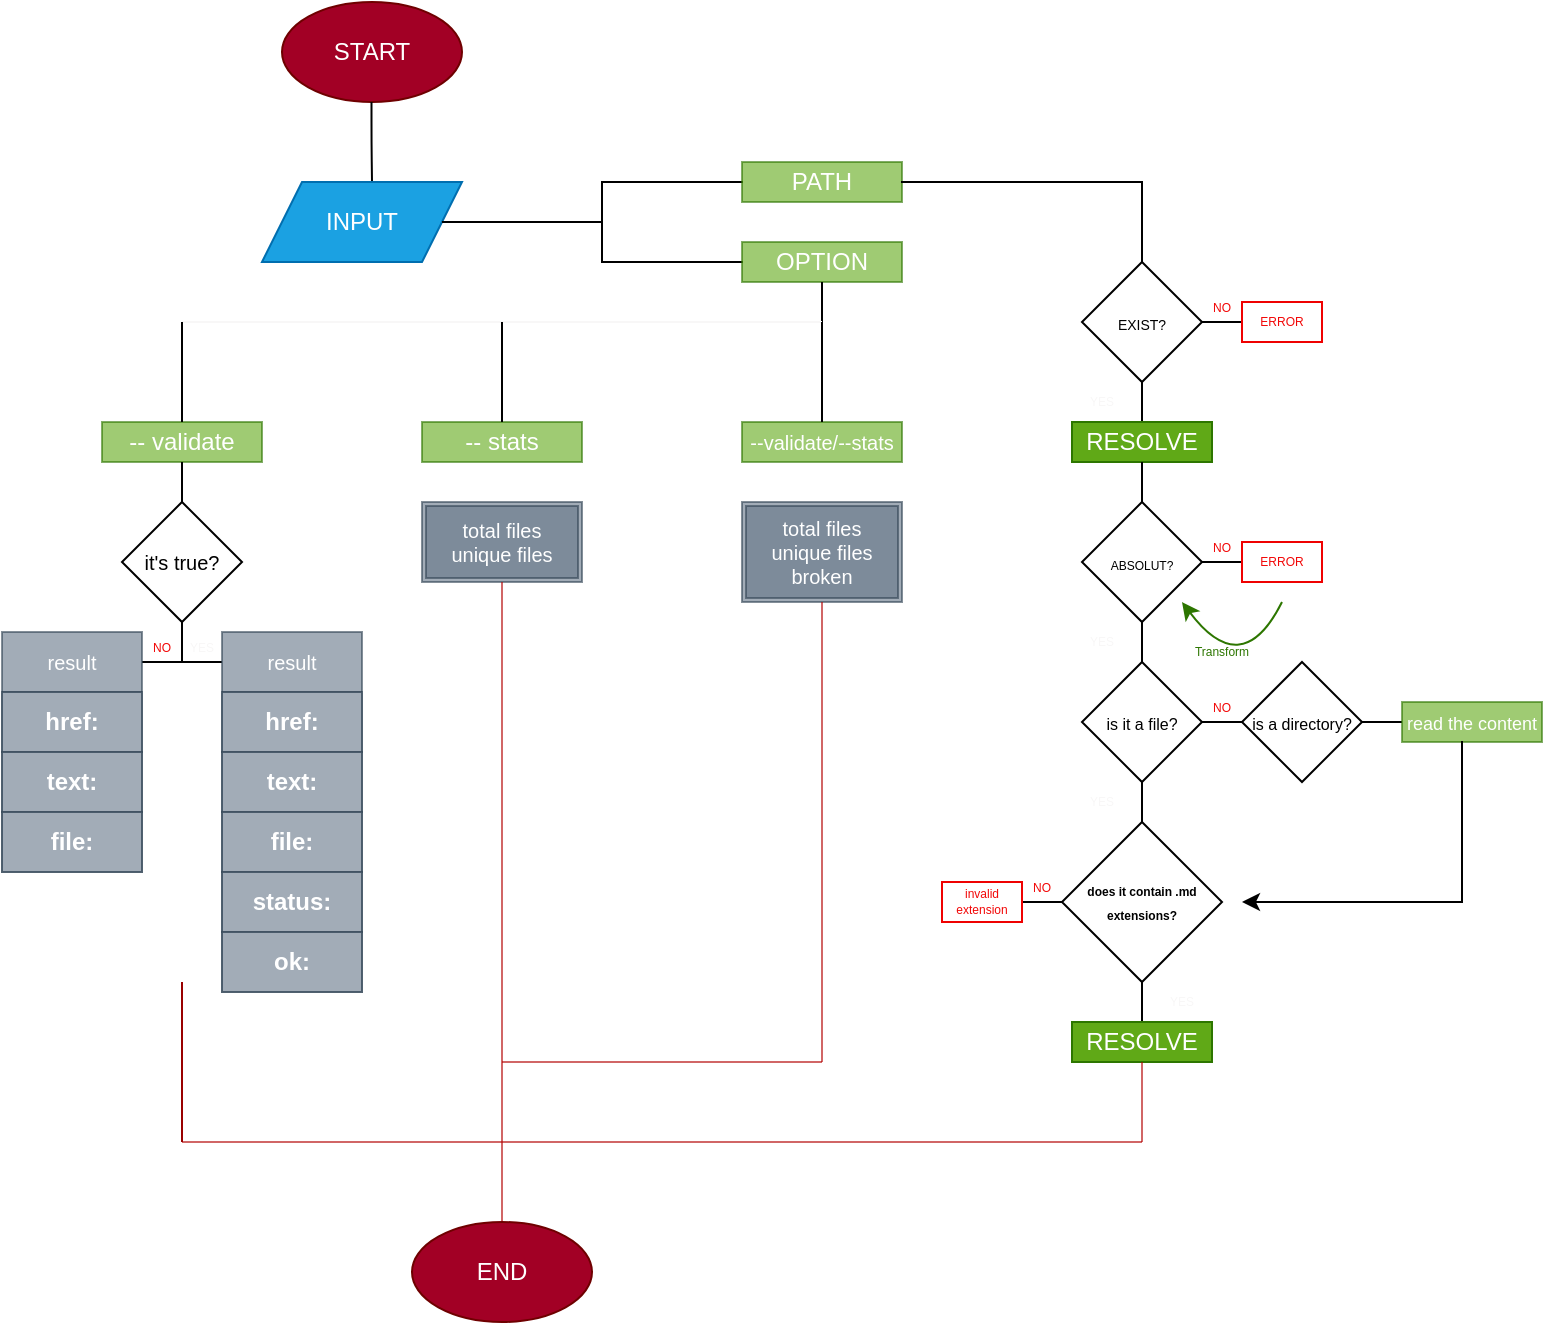 <mxfile>
    <diagram id="EDfYm0DCEiSoTOs859ao" name="Page-1">
        <mxGraphModel dx="374" dy="268" grid="1" gridSize="10" guides="1" tooltips="1" connect="1" arrows="1" fold="1" page="1" pageScale="1" pageWidth="850" pageHeight="1100" math="0" shadow="0">
            <root>
                <mxCell id="0"/>
                <mxCell id="1" parent="0"/>
                <mxCell id="2" value="START" style="ellipse;whiteSpace=wrap;html=1;fillColor=#a20025;fontColor=#ffffff;strokeColor=#6F0000;" parent="1" vertex="1">
                    <mxGeometry x="170" y="30" width="90" height="50" as="geometry"/>
                </mxCell>
                <mxCell id="3" value="" style="endArrow=none;html=1;" parent="1" edge="1">
                    <mxGeometry width="50" height="50" relative="1" as="geometry">
                        <mxPoint x="215" y="120" as="sourcePoint"/>
                        <mxPoint x="214.75" y="80" as="targetPoint"/>
                        <Array as="points">
                            <mxPoint x="214.75" y="100"/>
                        </Array>
                    </mxGeometry>
                </mxCell>
                <mxCell id="4" value="INPUT" style="shape=parallelogram;perimeter=parallelogramPerimeter;whiteSpace=wrap;html=1;fixedSize=1;fillColor=#1ba1e2;fontColor=#ffffff;strokeColor=#006EAF;" parent="1" vertex="1">
                    <mxGeometry x="160" y="120" width="100" height="40" as="geometry"/>
                </mxCell>
                <mxCell id="5" value="" style="line;strokeWidth=1;html=1;perimeter=backbonePerimeter;points=[];outlineConnect=0;" parent="1" vertex="1">
                    <mxGeometry x="250" y="135" width="80" height="10" as="geometry"/>
                </mxCell>
                <mxCell id="6" value="" style="shape=partialRectangle;whiteSpace=wrap;html=1;bottom=0;right=0;fillColor=none;strokeWidth=1;" parent="1" vertex="1">
                    <mxGeometry x="330" y="120" width="70" height="30" as="geometry"/>
                </mxCell>
                <mxCell id="12" value="" style="shape=partialRectangle;whiteSpace=wrap;html=1;bottom=1;right=0;fillColor=none;strokeWidth=1;top=0;" parent="1" vertex="1">
                    <mxGeometry x="330" y="150" width="70" height="10" as="geometry"/>
                </mxCell>
                <mxCell id="13" value="PATH" style="rounded=0;whiteSpace=wrap;html=1;strokeWidth=1;fillColor=#60a917;strokeColor=#2D7600;fontColor=#ffffff;glass=0;shadow=0;opacity=60;" parent="1" vertex="1">
                    <mxGeometry x="400" y="110" width="80" height="20" as="geometry"/>
                </mxCell>
                <mxCell id="14" value="OPTION" style="rounded=0;whiteSpace=wrap;html=1;strokeWidth=1;fillColor=#60a917;fontColor=#ffffff;strokeColor=#2D7600;opacity=60;" parent="1" vertex="1">
                    <mxGeometry x="400" y="150" width="80" height="20" as="geometry"/>
                </mxCell>
                <mxCell id="15" value="" style="shape=partialRectangle;whiteSpace=wrap;html=1;bottom=0;right=1;fillColor=none;strokeWidth=1;left=0;" parent="1" vertex="1">
                    <mxGeometry x="480" y="120" width="120" height="40" as="geometry"/>
                </mxCell>
                <mxCell id="16" value="&lt;font style=&quot;font-size: 7px;&quot;&gt;EXIST?&lt;/font&gt;" style="rhombus;whiteSpace=wrap;html=1;strokeWidth=1;" parent="1" vertex="1">
                    <mxGeometry x="570" y="160" width="60" height="60" as="geometry"/>
                </mxCell>
                <mxCell id="18" value="" style="line;strokeWidth=1;direction=south;html=1;fontSize=7;" parent="1" vertex="1">
                    <mxGeometry x="595" y="220" width="10" height="20" as="geometry"/>
                </mxCell>
                <mxCell id="19" value="&lt;p style=&quot;line-height: 100%;&quot;&gt;&lt;span style=&quot;font-size: 6px;&quot;&gt;ABSOLUT?&lt;br&gt;&lt;/span&gt;&lt;/p&gt;" style="rhombus;whiteSpace=wrap;html=1;strokeWidth=1;spacing=2;" parent="1" vertex="1">
                    <mxGeometry x="570" y="280" width="60" height="60" as="geometry"/>
                </mxCell>
                <mxCell id="20" value="" style="line;strokeWidth=1;html=1;perimeter=backbonePerimeter;points=[];outlineConnect=0;fontSize=6;" parent="1" vertex="1">
                    <mxGeometry x="630" y="185" width="20" height="10" as="geometry"/>
                </mxCell>
                <mxCell id="21" value="&lt;font color=&quot;#f20707&quot;&gt;NO&lt;/font&gt;" style="text;html=1;strokeColor=none;fillColor=none;align=center;verticalAlign=middle;whiteSpace=wrap;rounded=0;strokeWidth=1;fontSize=6;" parent="1" vertex="1">
                    <mxGeometry x="630" y="180" width="20" height="5" as="geometry"/>
                </mxCell>
                <mxCell id="22" value="ERROR" style="rounded=0;whiteSpace=wrap;html=1;strokeWidth=1;fontSize=6;fontColor=#f20707;strokeColor=#ef0101;" parent="1" vertex="1">
                    <mxGeometry x="650" y="180" width="40" height="20" as="geometry"/>
                </mxCell>
                <mxCell id="23" value="RESOLVE" style="rounded=0;whiteSpace=wrap;html=1;strokeWidth=1;fillColor=#60a917;strokeColor=#2D7600;fontColor=#ffffff;" parent="1" vertex="1">
                    <mxGeometry x="565" y="240" width="70" height="20" as="geometry"/>
                </mxCell>
                <mxCell id="24" value="" style="line;strokeWidth=1;direction=south;html=1;fontSize=7;" parent="1" vertex="1">
                    <mxGeometry x="595" y="260" width="10" height="20" as="geometry"/>
                </mxCell>
                <mxCell id="25" value="" style="line;strokeWidth=1;html=1;perimeter=backbonePerimeter;points=[];outlineConnect=0;fontSize=6;" parent="1" vertex="1">
                    <mxGeometry x="630" y="305" width="20" height="10" as="geometry"/>
                </mxCell>
                <mxCell id="26" value="&lt;font color=&quot;#f20707&quot;&gt;NO&lt;/font&gt;" style="text;html=1;strokeColor=none;fillColor=none;align=center;verticalAlign=middle;whiteSpace=wrap;rounded=0;strokeWidth=1;fontSize=6;" parent="1" vertex="1">
                    <mxGeometry x="630" y="300" width="20" height="5" as="geometry"/>
                </mxCell>
                <mxCell id="27" value="ERROR" style="rounded=0;whiteSpace=wrap;html=1;strokeWidth=1;fontSize=6;fontColor=#f20707;strokeColor=#ef0101;" parent="1" vertex="1">
                    <mxGeometry x="650" y="300" width="40" height="20" as="geometry"/>
                </mxCell>
                <mxCell id="29" value="&lt;font color=&quot;#f8f7f7&quot;&gt;YES&lt;/font&gt;" style="text;html=1;strokeColor=none;fillColor=none;align=center;verticalAlign=middle;whiteSpace=wrap;rounded=0;strokeWidth=1;fontSize=6;fontColor=#f20707;" parent="1" vertex="1">
                    <mxGeometry x="565" y="225" width="30" height="10" as="geometry"/>
                </mxCell>
                <mxCell id="31" value="" style="endArrow=classic;html=1;fontSize=6;fontColor=#f8f7f7;curved=1;fillColor=#60a917;strokeColor=#2D7600;" parent="1" edge="1">
                    <mxGeometry width="50" height="50" relative="1" as="geometry">
                        <mxPoint x="670" y="330" as="sourcePoint"/>
                        <mxPoint x="620" y="330" as="targetPoint"/>
                        <Array as="points">
                            <mxPoint x="650" y="370"/>
                            <mxPoint x="620" y="330"/>
                        </Array>
                    </mxGeometry>
                </mxCell>
                <mxCell id="32" value="&lt;font color=&quot;#2d7600&quot;&gt;Transform&lt;/font&gt;" style="text;html=1;strokeColor=none;fillColor=none;align=center;verticalAlign=middle;whiteSpace=wrap;rounded=0;strokeWidth=1;fontSize=6;fontColor=#f8f7f7;" parent="1" vertex="1">
                    <mxGeometry x="620" y="350" width="40" height="10" as="geometry"/>
                </mxCell>
                <mxCell id="34" value="&lt;p style=&quot;line-height: 100%;&quot;&gt;&lt;font style=&quot;font-size: 8px;&quot;&gt;is it a file?&lt;/font&gt;&lt;br&gt;&lt;/p&gt;" style="rhombus;whiteSpace=wrap;html=1;strokeWidth=1;spacing=2;" parent="1" vertex="1">
                    <mxGeometry x="570" y="360" width="60" height="60" as="geometry"/>
                </mxCell>
                <mxCell id="35" value="" style="line;strokeWidth=1;direction=south;html=1;fontSize=7;" parent="1" vertex="1">
                    <mxGeometry x="595" y="340" width="10" height="20" as="geometry"/>
                </mxCell>
                <mxCell id="36" value="" style="line;strokeWidth=1;html=1;perimeter=backbonePerimeter;points=[];outlineConnect=0;fontSize=6;" parent="1" vertex="1">
                    <mxGeometry x="630" y="385" width="20" height="10" as="geometry"/>
                </mxCell>
                <mxCell id="37" value="&lt;font color=&quot;#f20707&quot;&gt;NO&lt;/font&gt;" style="text;html=1;strokeColor=none;fillColor=none;align=center;verticalAlign=middle;whiteSpace=wrap;rounded=0;strokeWidth=1;fontSize=6;" parent="1" vertex="1">
                    <mxGeometry x="630" y="380" width="20" height="5" as="geometry"/>
                </mxCell>
                <mxCell id="38" value="&lt;p style=&quot;line-height: 100%;&quot;&gt;&lt;span style=&quot;font-size: 8px;&quot;&gt;is a directory?&lt;/span&gt;&lt;br&gt;&lt;/p&gt;" style="rhombus;whiteSpace=wrap;html=1;strokeWidth=1;spacing=2;" parent="1" vertex="1">
                    <mxGeometry x="650" y="360" width="60" height="60" as="geometry"/>
                </mxCell>
                <mxCell id="39" value="" style="line;strokeWidth=1;html=1;perimeter=backbonePerimeter;points=[];outlineConnect=0;fontSize=6;" parent="1" vertex="1">
                    <mxGeometry x="710" y="385" width="20" height="10" as="geometry"/>
                </mxCell>
                <mxCell id="40" value="&lt;font style=&quot;font-size: 9px;&quot;&gt;read the content&lt;/font&gt;" style="rounded=0;whiteSpace=wrap;html=1;strokeWidth=1;fillColor=#60a917;strokeColor=#2D7600;fontColor=#ffffff;opacity=60;" parent="1" vertex="1">
                    <mxGeometry x="730" y="380" width="70" height="20" as="geometry"/>
                </mxCell>
                <mxCell id="41" value="" style="line;strokeWidth=1;direction=south;html=1;fontSize=7;" parent="1" vertex="1">
                    <mxGeometry x="595" y="420" width="10" height="20" as="geometry"/>
                </mxCell>
                <mxCell id="42" value="&lt;h5 style=&quot;line-height: 100%;&quot;&gt;&lt;font style=&quot;font-size: 6px;&quot;&gt;does it contain .md extensions?&lt;/font&gt;&lt;/h5&gt;" style="rhombus;whiteSpace=wrap;html=1;strokeWidth=1;spacing=2;" parent="1" vertex="1">
                    <mxGeometry x="560" y="440" width="80" height="80" as="geometry"/>
                </mxCell>
                <mxCell id="43" value="&lt;font color=&quot;#f8f7f7&quot;&gt;YES&lt;/font&gt;" style="text;html=1;strokeColor=none;fillColor=none;align=center;verticalAlign=middle;whiteSpace=wrap;rounded=0;strokeWidth=1;fontSize=6;fontColor=#f20707;" parent="1" vertex="1">
                    <mxGeometry x="565" y="345" width="30" height="10" as="geometry"/>
                </mxCell>
                <mxCell id="44" value="&lt;font color=&quot;#f8f7f7&quot;&gt;YES&lt;/font&gt;" style="text;html=1;strokeColor=none;fillColor=none;align=center;verticalAlign=middle;whiteSpace=wrap;rounded=0;strokeWidth=1;fontSize=6;fontColor=#f20707;" parent="1" vertex="1">
                    <mxGeometry x="565" y="425" width="30" height="10" as="geometry"/>
                </mxCell>
                <mxCell id="45" value="" style="line;strokeWidth=1;html=1;perimeter=backbonePerimeter;points=[];outlineConnect=0;fontSize=6;" parent="1" vertex="1">
                    <mxGeometry x="540" y="475" width="20" height="10" as="geometry"/>
                </mxCell>
                <mxCell id="46" value="&lt;font color=&quot;#f20707&quot;&gt;NO&lt;/font&gt;" style="text;html=1;strokeColor=none;fillColor=none;align=center;verticalAlign=middle;whiteSpace=wrap;rounded=0;strokeWidth=1;fontSize=6;" parent="1" vertex="1">
                    <mxGeometry x="540" y="470" width="20" height="5" as="geometry"/>
                </mxCell>
                <mxCell id="47" value="" style="line;strokeWidth=1;direction=south;html=1;fontSize=7;" parent="1" vertex="1">
                    <mxGeometry x="595" y="520" width="10" height="20" as="geometry"/>
                </mxCell>
                <mxCell id="48" value="&lt;font color=&quot;#f8f7f7&quot;&gt;YES&lt;/font&gt;" style="text;html=1;strokeColor=none;fillColor=none;align=center;verticalAlign=middle;whiteSpace=wrap;rounded=0;strokeWidth=1;fontSize=6;fontColor=#f20707;" parent="1" vertex="1">
                    <mxGeometry x="605" y="525" width="30" height="10" as="geometry"/>
                </mxCell>
                <mxCell id="49" value="RESOLVE" style="rounded=0;whiteSpace=wrap;html=1;strokeWidth=1;fillColor=#60a917;strokeColor=#2D7600;fontColor=#ffffff;" parent="1" vertex="1">
                    <mxGeometry x="565" y="540" width="70" height="20" as="geometry"/>
                </mxCell>
                <mxCell id="50" value="invalid extension" style="rounded=0;whiteSpace=wrap;html=1;strokeWidth=1;fontSize=6;fontColor=#f20707;strokeColor=#ef0101;" parent="1" vertex="1">
                    <mxGeometry x="500" y="470" width="40" height="20" as="geometry"/>
                </mxCell>
                <mxCell id="51" value="" style="shape=partialRectangle;whiteSpace=wrap;html=1;bottom=1;right=1;fillColor=none;strokeWidth=1;top=0;left=0;" parent="1" vertex="1">
                    <mxGeometry x="660" y="400" width="100" height="80" as="geometry"/>
                </mxCell>
                <mxCell id="52" value="" style="endArrow=classic;html=1;fontSize=6;fontColor=#2d7600;curved=1;" parent="1" edge="1">
                    <mxGeometry width="50" height="50" relative="1" as="geometry">
                        <mxPoint x="660" y="480" as="sourcePoint"/>
                        <mxPoint x="650" y="480" as="targetPoint"/>
                    </mxGeometry>
                </mxCell>
                <mxCell id="53" value="&lt;font style=&quot;font-size: 10px;&quot;&gt;--validate/--stats&lt;/font&gt;" style="rounded=0;whiteSpace=wrap;html=1;strokeWidth=1;fillColor=#60a917;fontColor=#ffffff;strokeColor=#2D7600;opacity=60;" parent="1" vertex="1">
                    <mxGeometry x="400" y="240" width="80" height="20" as="geometry"/>
                </mxCell>
                <mxCell id="54" value="-- stats" style="rounded=0;whiteSpace=wrap;html=1;strokeWidth=1;fillColor=#60a917;fontColor=#ffffff;strokeColor=#2D7600;opacity=60;" parent="1" vertex="1">
                    <mxGeometry x="240" y="240" width="80" height="20" as="geometry"/>
                </mxCell>
                <mxCell id="55" value="-- validate" style="rounded=0;whiteSpace=wrap;html=1;strokeWidth=1;fillColor=#60a917;fontColor=#ffffff;strokeColor=#2D7600;opacity=60;" parent="1" vertex="1">
                    <mxGeometry x="80" y="240" width="80" height="20" as="geometry"/>
                </mxCell>
                <mxCell id="61" value="" style="line;strokeWidth=1;direction=south;html=1;fontSize=7;" parent="1" vertex="1">
                    <mxGeometry x="435" y="170" width="10" height="20" as="geometry"/>
                </mxCell>
                <mxCell id="64" value="" style="line;strokeWidth=1;html=1;rounded=0;shadow=0;glass=0;sketch=0;strokeColor=#f8f7f7;fontSize=6;fontColor=#2d7600;" parent="1" vertex="1">
                    <mxGeometry x="120" y="185" width="320" height="10" as="geometry"/>
                </mxCell>
                <mxCell id="65" value="" style="line;strokeWidth=1;direction=south;html=1;fontSize=7;" parent="1" vertex="1">
                    <mxGeometry x="115" y="190" width="10" height="50" as="geometry"/>
                </mxCell>
                <mxCell id="66" value="" style="line;strokeWidth=1;direction=south;html=1;fontSize=7;" parent="1" vertex="1">
                    <mxGeometry x="275" y="190" width="10" height="50" as="geometry"/>
                </mxCell>
                <mxCell id="67" value="" style="line;strokeWidth=1;direction=south;html=1;fontSize=7;" parent="1" vertex="1">
                    <mxGeometry x="435" y="190" width="10" height="50" as="geometry"/>
                </mxCell>
                <mxCell id="68" value="&lt;p style=&quot;line-height: 100%;&quot;&gt;&lt;font style=&quot;font-size: 10px;&quot;&gt;it's true?&lt;/font&gt;&lt;br&gt;&lt;/p&gt;" style="rhombus;whiteSpace=wrap;html=1;strokeWidth=1;spacing=2;" parent="1" vertex="1">
                    <mxGeometry x="90" y="280" width="60" height="60" as="geometry"/>
                </mxCell>
                <mxCell id="69" value="" style="line;strokeWidth=1;direction=south;html=1;fontSize=7;" parent="1" vertex="1">
                    <mxGeometry x="115" y="260" width="10" height="20" as="geometry"/>
                </mxCell>
                <mxCell id="70" value="" style="line;strokeWidth=1;direction=south;html=1;fontSize=7;" parent="1" vertex="1">
                    <mxGeometry x="115" y="340" width="10" height="20" as="geometry"/>
                </mxCell>
                <mxCell id="71" value="" style="line;strokeWidth=1;html=1;perimeter=backbonePerimeter;points=[];outlineConnect=0;fontSize=6;" parent="1" vertex="1">
                    <mxGeometry x="100" y="355" width="20" height="10" as="geometry"/>
                </mxCell>
                <mxCell id="72" value="&lt;font color=&quot;#f20707&quot;&gt;NO&lt;/font&gt;" style="text;html=1;strokeColor=none;fillColor=none;align=center;verticalAlign=middle;whiteSpace=wrap;rounded=0;strokeWidth=1;fontSize=6;" parent="1" vertex="1">
                    <mxGeometry x="100" y="350" width="20" height="5" as="geometry"/>
                </mxCell>
                <mxCell id="74" value="result" style="swimlane;fontStyle=0;childLayout=stackLayout;horizontal=1;startSize=30;horizontalStack=0;resizeParent=1;resizeParentMax=0;resizeLast=0;collapsible=1;marginBottom=0;whiteSpace=wrap;html=1;rounded=0;shadow=0;glass=0;sketch=0;strokeColor=#314354;strokeWidth=1;fontSize=10;fontColor=#ffffff;opacity=60;fillColor=#647687;" parent="1" vertex="1">
                    <mxGeometry x="30" y="345" width="70" height="120" as="geometry">
                        <mxRectangle x="30" y="345" width="60" height="30" as="alternateBounds"/>
                    </mxGeometry>
                </mxCell>
                <mxCell id="75" value="&lt;font style=&quot;font-size: 12px;&quot;&gt;&lt;b&gt;href:&lt;/b&gt;&lt;/font&gt;" style="text;strokeColor=#314354;fillColor=#647687;align=center;verticalAlign=middle;spacingLeft=4;spacingRight=4;overflow=hidden;points=[[0,0.5],[1,0.5]];portConstraint=eastwest;rotatable=0;whiteSpace=wrap;html=1;rounded=0;shadow=0;glass=0;sketch=0;strokeWidth=1;fontSize=10;fontColor=#ffffff;opacity=60;" parent="74" vertex="1">
                    <mxGeometry y="30" width="70" height="30" as="geometry"/>
                </mxCell>
                <mxCell id="76" value="&lt;font style=&quot;font-size: 12px;&quot;&gt;&lt;b&gt;text:&lt;/b&gt;&lt;/font&gt;" style="text;strokeColor=#314354;fillColor=#647687;align=center;verticalAlign=middle;spacingLeft=4;spacingRight=4;overflow=hidden;points=[[0,0.5],[1,0.5]];portConstraint=eastwest;rotatable=0;whiteSpace=wrap;html=1;rounded=0;shadow=0;glass=0;sketch=0;strokeWidth=1;fontSize=10;fontColor=#ffffff;opacity=60;" parent="74" vertex="1">
                    <mxGeometry y="60" width="70" height="30" as="geometry"/>
                </mxCell>
                <mxCell id="77" value="&lt;font style=&quot;font-size: 12px;&quot;&gt;&lt;b&gt;file:&lt;/b&gt;&lt;/font&gt;" style="text;strokeColor=#314354;fillColor=#647687;align=center;verticalAlign=middle;spacingLeft=4;spacingRight=4;overflow=hidden;points=[[0,0.5],[1,0.5]];portConstraint=eastwest;rotatable=0;whiteSpace=wrap;html=1;rounded=0;shadow=0;glass=0;sketch=0;strokeWidth=1;fontSize=10;fontColor=#ffffff;opacity=60;" parent="74" vertex="1">
                    <mxGeometry y="90" width="70" height="30" as="geometry"/>
                </mxCell>
                <mxCell id="78" value="" style="line;strokeWidth=1;html=1;perimeter=backbonePerimeter;points=[];outlineConnect=0;fontSize=6;" parent="1" vertex="1">
                    <mxGeometry x="120" y="355" width="20" height="10" as="geometry"/>
                </mxCell>
                <mxCell id="79" value="&lt;font color=&quot;#f8f7f7&quot;&gt;YES&lt;/font&gt;" style="text;html=1;strokeColor=none;fillColor=none;align=center;verticalAlign=middle;whiteSpace=wrap;rounded=0;strokeWidth=1;fontSize=6;fontColor=#f20707;" parent="1" vertex="1">
                    <mxGeometry x="115" y="347.5" width="30" height="10" as="geometry"/>
                </mxCell>
                <mxCell id="105" value="&lt;span style=&quot;background-color: initial;&quot;&gt;total files&lt;/span&gt;&lt;br&gt;unique files" style="shape=ext;double=1;rounded=0;whiteSpace=wrap;html=1;shadow=0;glass=0;sketch=0;strokeColor=#314354;strokeWidth=1;fontFamily=Helvetica;fontSize=10;fontColor=#ffffff;startSize=22;fillColor=#647687;opacity=60;align=center;" parent="1" vertex="1">
                    <mxGeometry x="240" y="280" width="80" height="40" as="geometry"/>
                </mxCell>
                <mxCell id="106" value="total files&lt;br&gt;unique files&lt;br&gt;broken" style="shape=ext;double=1;rounded=0;whiteSpace=wrap;html=1;shadow=0;glass=0;sketch=0;strokeColor=#314354;strokeWidth=1;fontFamily=Helvetica;fontSize=10;fontColor=#ffffff;startSize=22;fillColor=#647687;opacity=60;" parent="1" vertex="1">
                    <mxGeometry x="400" y="280" width="80" height="50" as="geometry"/>
                </mxCell>
                <mxCell id="108" value="" style="line;strokeWidth=1;direction=south;html=1;perimeter=backbonePerimeter;points=[];outlineConnect=0;rounded=0;shadow=0;glass=0;sketch=0;strokeColor=#B20000;fontFamily=Helvetica;fontSize=10;fontColor=#ffffff;startSize=22;fillColor=#e51400;opacity=60;" parent="1" vertex="1">
                    <mxGeometry x="275" y="320" width="10" height="280" as="geometry"/>
                </mxCell>
                <mxCell id="109" value="" style="line;strokeWidth=1;direction=south;html=1;perimeter=backbonePerimeter;points=[];outlineConnect=0;rounded=0;shadow=0;glass=0;sketch=0;strokeColor=#B20000;fontFamily=Helvetica;fontSize=10;fontColor=#ffffff;startSize=22;fillColor=#e51400;opacity=60;" parent="1" vertex="1">
                    <mxGeometry x="435" y="330" width="10" height="230" as="geometry"/>
                </mxCell>
                <mxCell id="110" value="" style="line;strokeWidth=1;direction=south;html=1;perimeter=backbonePerimeter;points=[];outlineConnect=0;rounded=0;shadow=0;glass=0;sketch=0;strokeColor=#B20000;fontFamily=Helvetica;fontSize=10;fontColor=#ffffff;startSize=22;fillColor=#e51400;opacity=60;" parent="1" vertex="1">
                    <mxGeometry x="595" y="560" width="10" height="40" as="geometry"/>
                </mxCell>
                <mxCell id="111" value="" style="line;strokeWidth=1;html=1;rounded=0;shadow=0;glass=0;sketch=0;strokeColor=#B20000;fontFamily=Helvetica;fontSize=10;fontColor=#ffffff;startSize=22;fillColor=#e51400;opacity=60;" parent="1" vertex="1">
                    <mxGeometry x="280" y="550" width="160" height="20" as="geometry"/>
                </mxCell>
                <mxCell id="112" value="" style="line;strokeWidth=1;html=1;rounded=0;shadow=0;glass=0;sketch=0;strokeColor=#B20000;fontFamily=Helvetica;fontSize=10;fontColor=#ffffff;startSize=22;fillColor=#e51400;opacity=60;" parent="1" vertex="1">
                    <mxGeometry x="280" y="590" width="320" height="20" as="geometry"/>
                </mxCell>
                <mxCell id="113" value="" style="line;strokeWidth=1;direction=south;html=1;perimeter=backbonePerimeter;points=[];outlineConnect=0;rounded=0;shadow=0;glass=0;sketch=0;strokeColor=#B20000;fontFamily=Helvetica;fontSize=10;fontColor=#ffffff;startSize=22;fillColor=#e51400;opacity=60;" parent="1" vertex="1">
                    <mxGeometry x="275" y="600" width="10" height="40" as="geometry"/>
                </mxCell>
                <mxCell id="114" value="END" style="ellipse;whiteSpace=wrap;html=1;fillColor=#a20025;fontColor=#ffffff;strokeColor=#6F0000;" parent="1" vertex="1">
                    <mxGeometry x="235" y="640" width="90" height="50" as="geometry"/>
                </mxCell>
                <mxCell id="115" value="result" style="swimlane;fontStyle=0;childLayout=stackLayout;horizontal=1;startSize=30;horizontalStack=0;resizeParent=1;resizeParentMax=0;resizeLast=0;collapsible=1;marginBottom=0;whiteSpace=wrap;html=1;rounded=0;shadow=0;glass=0;sketch=0;strokeColor=#314354;strokeWidth=1;fontSize=10;fontColor=#ffffff;opacity=60;fillColor=#647687;" parent="1" vertex="1">
                    <mxGeometry x="140" y="345" width="70" height="180" as="geometry">
                        <mxRectangle x="140" y="345" width="60" height="30" as="alternateBounds"/>
                    </mxGeometry>
                </mxCell>
                <mxCell id="116" value="&lt;font style=&quot;font-size: 12px;&quot;&gt;&lt;b&gt;href:&lt;/b&gt;&lt;/font&gt;" style="text;strokeColor=#314354;fillColor=#647687;align=center;verticalAlign=middle;spacingLeft=4;spacingRight=4;overflow=hidden;points=[[0,0.5],[1,0.5]];portConstraint=eastwest;rotatable=0;whiteSpace=wrap;html=1;rounded=0;shadow=0;glass=0;sketch=0;strokeWidth=1;fontSize=10;fontColor=#ffffff;opacity=60;" parent="115" vertex="1">
                    <mxGeometry y="30" width="70" height="30" as="geometry"/>
                </mxCell>
                <mxCell id="117" value="&lt;font style=&quot;font-size: 12px;&quot;&gt;&lt;b&gt;text:&lt;/b&gt;&lt;/font&gt;" style="text;strokeColor=#314354;fillColor=#647687;align=center;verticalAlign=middle;spacingLeft=4;spacingRight=4;overflow=hidden;points=[[0,0.5],[1,0.5]];portConstraint=eastwest;rotatable=0;whiteSpace=wrap;html=1;rounded=0;shadow=0;glass=0;sketch=0;strokeWidth=1;fontSize=10;fontColor=#ffffff;opacity=60;" parent="115" vertex="1">
                    <mxGeometry y="60" width="70" height="30" as="geometry"/>
                </mxCell>
                <mxCell id="118" value="&lt;font style=&quot;font-size: 12px;&quot;&gt;&lt;b&gt;file:&lt;/b&gt;&lt;/font&gt;" style="text;strokeColor=#314354;fillColor=#647687;align=center;verticalAlign=middle;spacingLeft=4;spacingRight=4;overflow=hidden;points=[[0,0.5],[1,0.5]];portConstraint=eastwest;rotatable=0;whiteSpace=wrap;html=1;rounded=0;shadow=0;glass=0;sketch=0;strokeWidth=1;fontSize=10;fontColor=#ffffff;opacity=60;" parent="115" vertex="1">
                    <mxGeometry y="90" width="70" height="30" as="geometry"/>
                </mxCell>
                <mxCell id="119" value="&lt;font style=&quot;font-size: 12px;&quot;&gt;&lt;b&gt;status:&lt;/b&gt;&lt;/font&gt;" style="text;strokeColor=#314354;fillColor=#647687;align=center;verticalAlign=middle;spacingLeft=4;spacingRight=4;overflow=hidden;points=[[0,0.5],[1,0.5]];portConstraint=eastwest;rotatable=0;whiteSpace=wrap;html=1;rounded=0;shadow=0;glass=0;sketch=0;strokeWidth=1;fontSize=10;fontColor=#ffffff;opacity=60;" parent="115" vertex="1">
                    <mxGeometry y="120" width="70" height="30" as="geometry"/>
                </mxCell>
                <mxCell id="120" value="&lt;span style=&quot;font-size: 12px;&quot;&gt;&lt;b&gt;ok:&lt;/b&gt;&lt;/span&gt;" style="text;strokeColor=#314354;fillColor=#647687;align=center;verticalAlign=middle;spacingLeft=4;spacingRight=4;overflow=hidden;points=[[0,0.5],[1,0.5]];portConstraint=eastwest;rotatable=0;whiteSpace=wrap;html=1;rounded=0;shadow=0;glass=0;sketch=0;strokeWidth=1;fontSize=10;fontColor=#ffffff;opacity=60;" parent="115" vertex="1">
                    <mxGeometry y="150" width="70" height="30" as="geometry"/>
                </mxCell>
                <mxCell id="121" value="" style="line;strokeWidth=1;html=1;rounded=0;shadow=0;glass=0;sketch=0;strokeColor=#B20000;fontFamily=Helvetica;fontSize=10;fontColor=#ffffff;startSize=22;fillColor=#e51400;opacity=60;" parent="1" vertex="1">
                    <mxGeometry x="120" y="590" width="160" height="20" as="geometry"/>
                </mxCell>
                <mxCell id="122" value="" style="endArrow=none;html=1;strokeColor=#990000;" parent="1" edge="1">
                    <mxGeometry width="50" height="50" relative="1" as="geometry">
                        <mxPoint x="120" y="600" as="sourcePoint"/>
                        <mxPoint x="120" y="520" as="targetPoint"/>
                    </mxGeometry>
                </mxCell>
            </root>
        </mxGraphModel>
    </diagram>
</mxfile>